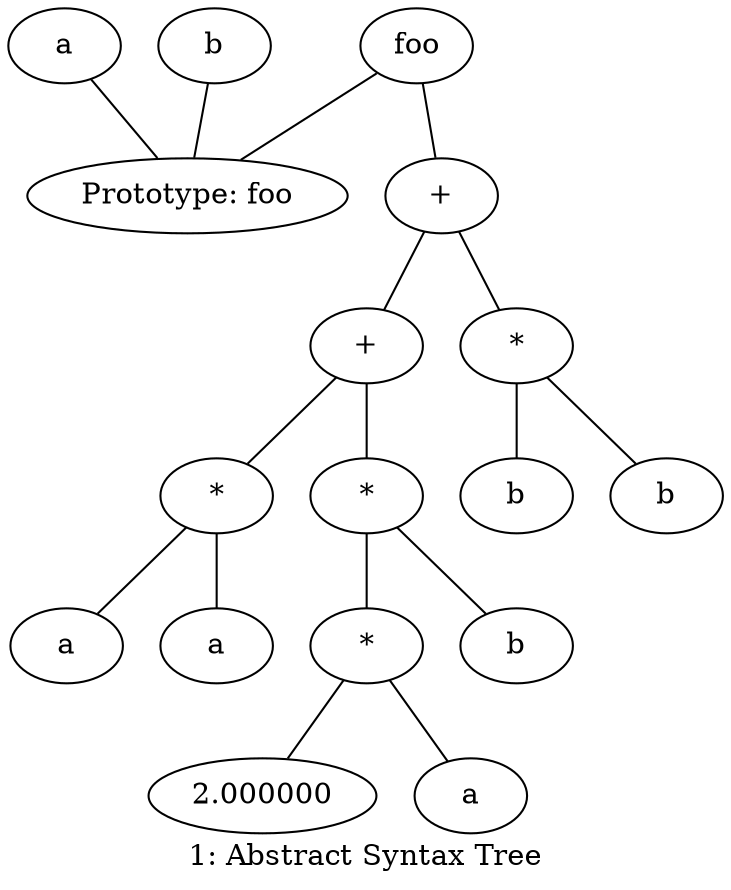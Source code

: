 graph "" {
label="1: Abstract Syntax Tree"idx1;
idx1[label="foo"] ;
idx1 -- idx2;
idx2;
idx2[label="Prototype: foo"] ;
idx3;
idx3[label="a"] ;
idx3 -- idx2;
idx4;
idx4[label="b"] ;
idx4 -- idx2;
idx1 -- idx5;
idx5;
idx5[label="+"] ;
idx5 -- idx6;
idx6;
idx6[label="+"] ;
idx6 -- idx7;
idx7;
idx7[label="*"] ;
idx7 -- idx8;
idx8;
idx8[label="a"] ;
idx7 -- idx9;
idx9;
idx9[label="a"] ;
idx6 -- idx10;
idx10;
idx10[label="*"] ;
idx10 -- idx11;
idx11;
idx11[label="*"] ;
idx11 -- idx12;
idx12;
idx12[label="2.000000"] ;
idx11 -- idx13;
idx13;
idx13[label="a"] ;
idx10 -- idx14;
idx14;
idx14[label="b"] ;
idx5 -- idx15;
idx15;
idx15[label="*"] ;
idx15 -- idx16;
idx16;
idx16[label="b"] ;
idx15 -- idx17;
idx17;
idx17[label="b"] ;
}